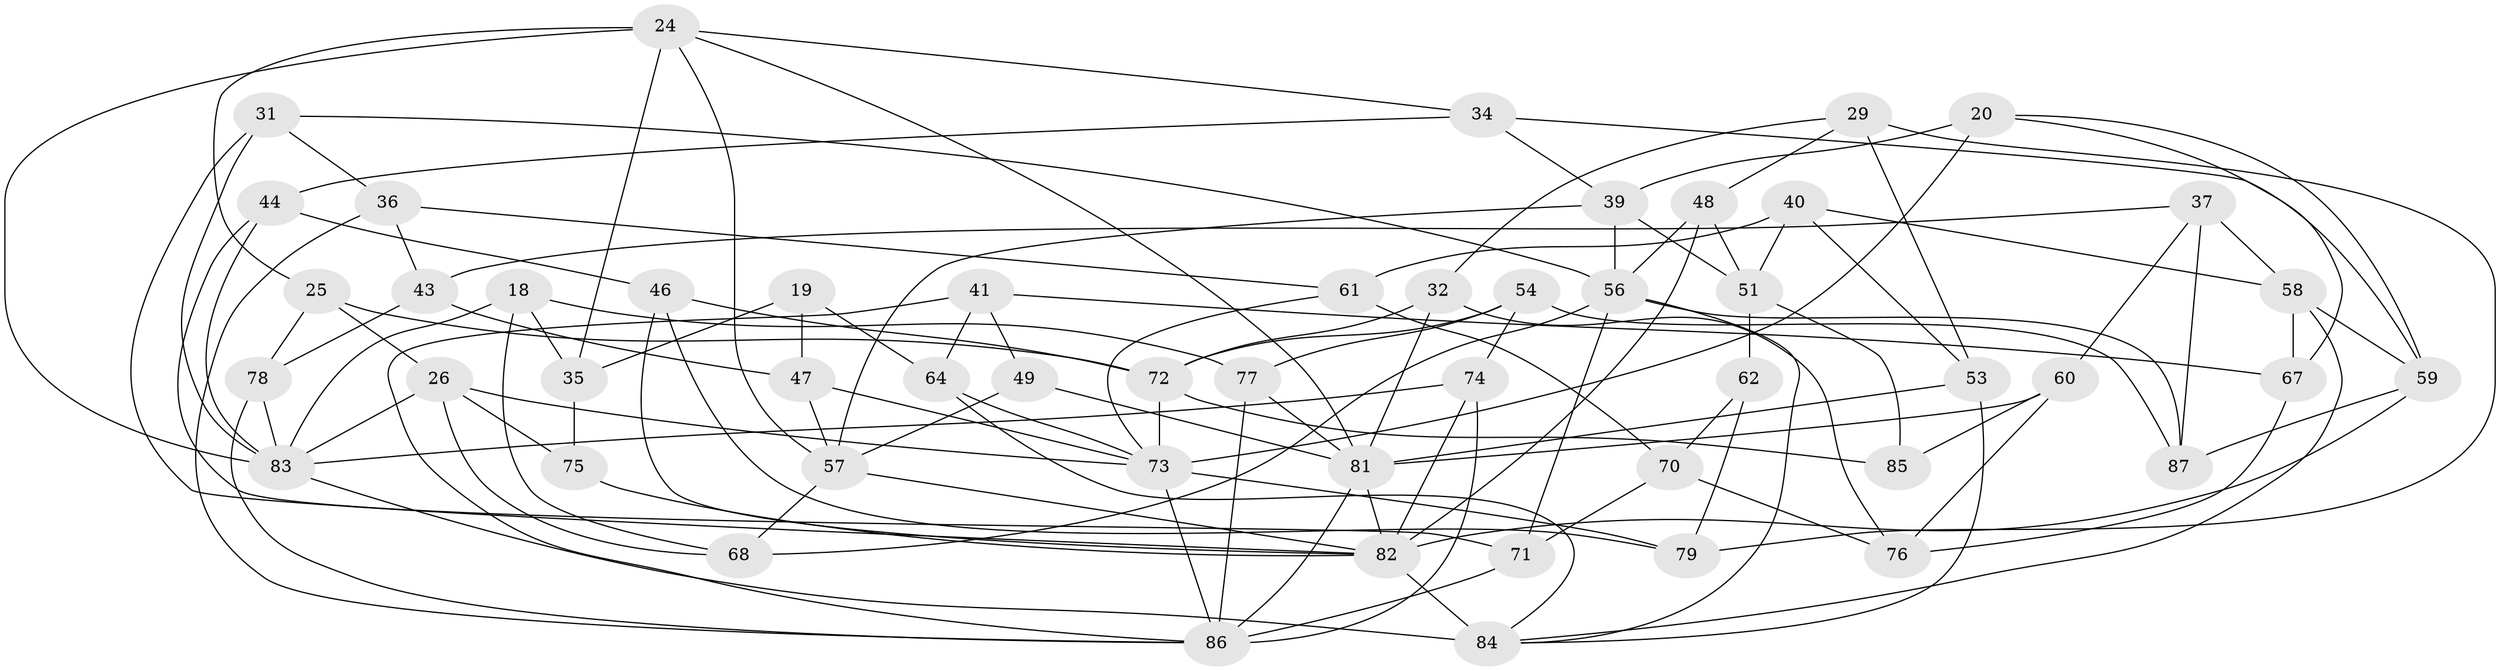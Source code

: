 // original degree distribution, {4: 1.0}
// Generated by graph-tools (version 1.1) at 2025/03/03/04/25 22:03:11]
// undirected, 52 vertices, 120 edges
graph export_dot {
graph [start="1"]
  node [color=gray90,style=filled];
  18;
  19;
  20;
  24 [super="+16"];
  25;
  26 [super="+7"];
  29;
  31;
  32;
  34;
  35;
  36;
  37;
  39 [super="+17"];
  40;
  41;
  43;
  44;
  46;
  47;
  48;
  49;
  51 [super="+21"];
  53 [super="+14"];
  54;
  56 [super="+5+38"];
  57 [super="+11+15"];
  58 [super="+8"];
  59 [super="+23"];
  60;
  61;
  62;
  64 [super="+10"];
  67;
  68 [super="+22"];
  70;
  71;
  72 [super="+27+50"];
  73 [super="+4+33+28"];
  74;
  75;
  76;
  77;
  78;
  79;
  81 [super="+42+69"];
  82 [super="+30+45+66"];
  83 [super="+65"];
  84 [super="+13+63+80"];
  85;
  86 [super="+6+52"];
  87;
  18 -- 83;
  18 -- 35;
  18 -- 77;
  18 -- 68;
  19 -- 35;
  19 -- 47;
  19 -- 64 [weight=2];
  20 -- 67;
  20 -- 73;
  20 -- 39;
  20 -- 59;
  24 -- 34;
  24 -- 81;
  24 -- 57;
  24 -- 25;
  24 -- 83;
  24 -- 35;
  25 -- 78;
  25 -- 26;
  25 -- 72;
  26 -- 75;
  26 -- 73;
  26 -- 68 [weight=2];
  26 -- 83;
  29 -- 48;
  29 -- 32;
  29 -- 79;
  29 -- 53;
  31 -- 83;
  31 -- 36;
  31 -- 56;
  31 -- 82;
  32 -- 72;
  32 -- 81;
  32 -- 76;
  34 -- 44;
  34 -- 59;
  34 -- 39;
  35 -- 75;
  36 -- 61;
  36 -- 43;
  36 -- 86;
  37 -- 43;
  37 -- 60;
  37 -- 87;
  37 -- 58;
  39 -- 56 [weight=2];
  39 -- 51;
  39 -- 57;
  40 -- 58;
  40 -- 51;
  40 -- 53;
  40 -- 61;
  41 -- 67;
  41 -- 49;
  41 -- 64;
  41 -- 86;
  43 -- 78;
  43 -- 47;
  44 -- 46;
  44 -- 71;
  44 -- 83;
  46 -- 79;
  46 -- 72;
  46 -- 82;
  47 -- 57;
  47 -- 73;
  48 -- 56;
  48 -- 51;
  48 -- 82;
  49 -- 57 [weight=2];
  49 -- 81;
  51 -- 62 [weight=2];
  51 -- 85;
  53 -- 84 [weight=3];
  53 -- 81;
  54 -- 74;
  54 -- 77;
  54 -- 87;
  54 -- 72;
  56 -- 87;
  56 -- 68;
  56 -- 71;
  56 -- 84;
  57 -- 68 [weight=2];
  57 -- 82;
  58 -- 59 [weight=2];
  58 -- 67;
  58 -- 84;
  59 -- 82;
  59 -- 87;
  60 -- 76;
  60 -- 81;
  60 -- 85;
  61 -- 70;
  61 -- 73;
  62 -- 70;
  62 -- 79;
  64 -- 73 [weight=2];
  64 -- 84;
  67 -- 76;
  70 -- 71;
  70 -- 76;
  71 -- 86;
  72 -- 85 [weight=2];
  72 -- 73 [weight=2];
  73 -- 79;
  73 -- 86;
  74 -- 86;
  74 -- 83;
  74 -- 82;
  75 -- 82 [weight=2];
  77 -- 86;
  77 -- 81;
  78 -- 83;
  78 -- 86;
  81 -- 86;
  81 -- 82 [weight=3];
  82 -- 84 [weight=5];
  83 -- 84;
}
